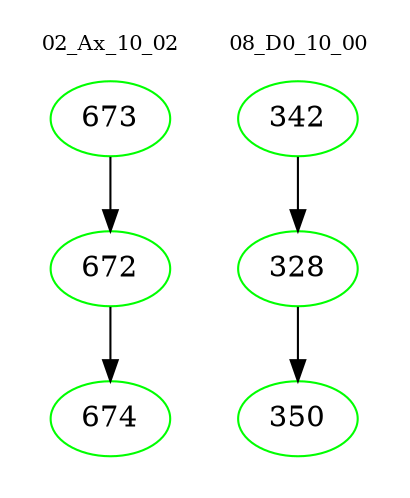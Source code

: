 digraph{
subgraph cluster_0 {
color = white
label = "02_Ax_10_02";
fontsize=10;
T0_673 [label="673", color="green"]
T0_673 -> T0_672 [color="black"]
T0_672 [label="672", color="green"]
T0_672 -> T0_674 [color="black"]
T0_674 [label="674", color="green"]
}
subgraph cluster_1 {
color = white
label = "08_D0_10_00";
fontsize=10;
T1_342 [label="342", color="green"]
T1_342 -> T1_328 [color="black"]
T1_328 [label="328", color="green"]
T1_328 -> T1_350 [color="black"]
T1_350 [label="350", color="green"]
}
}

